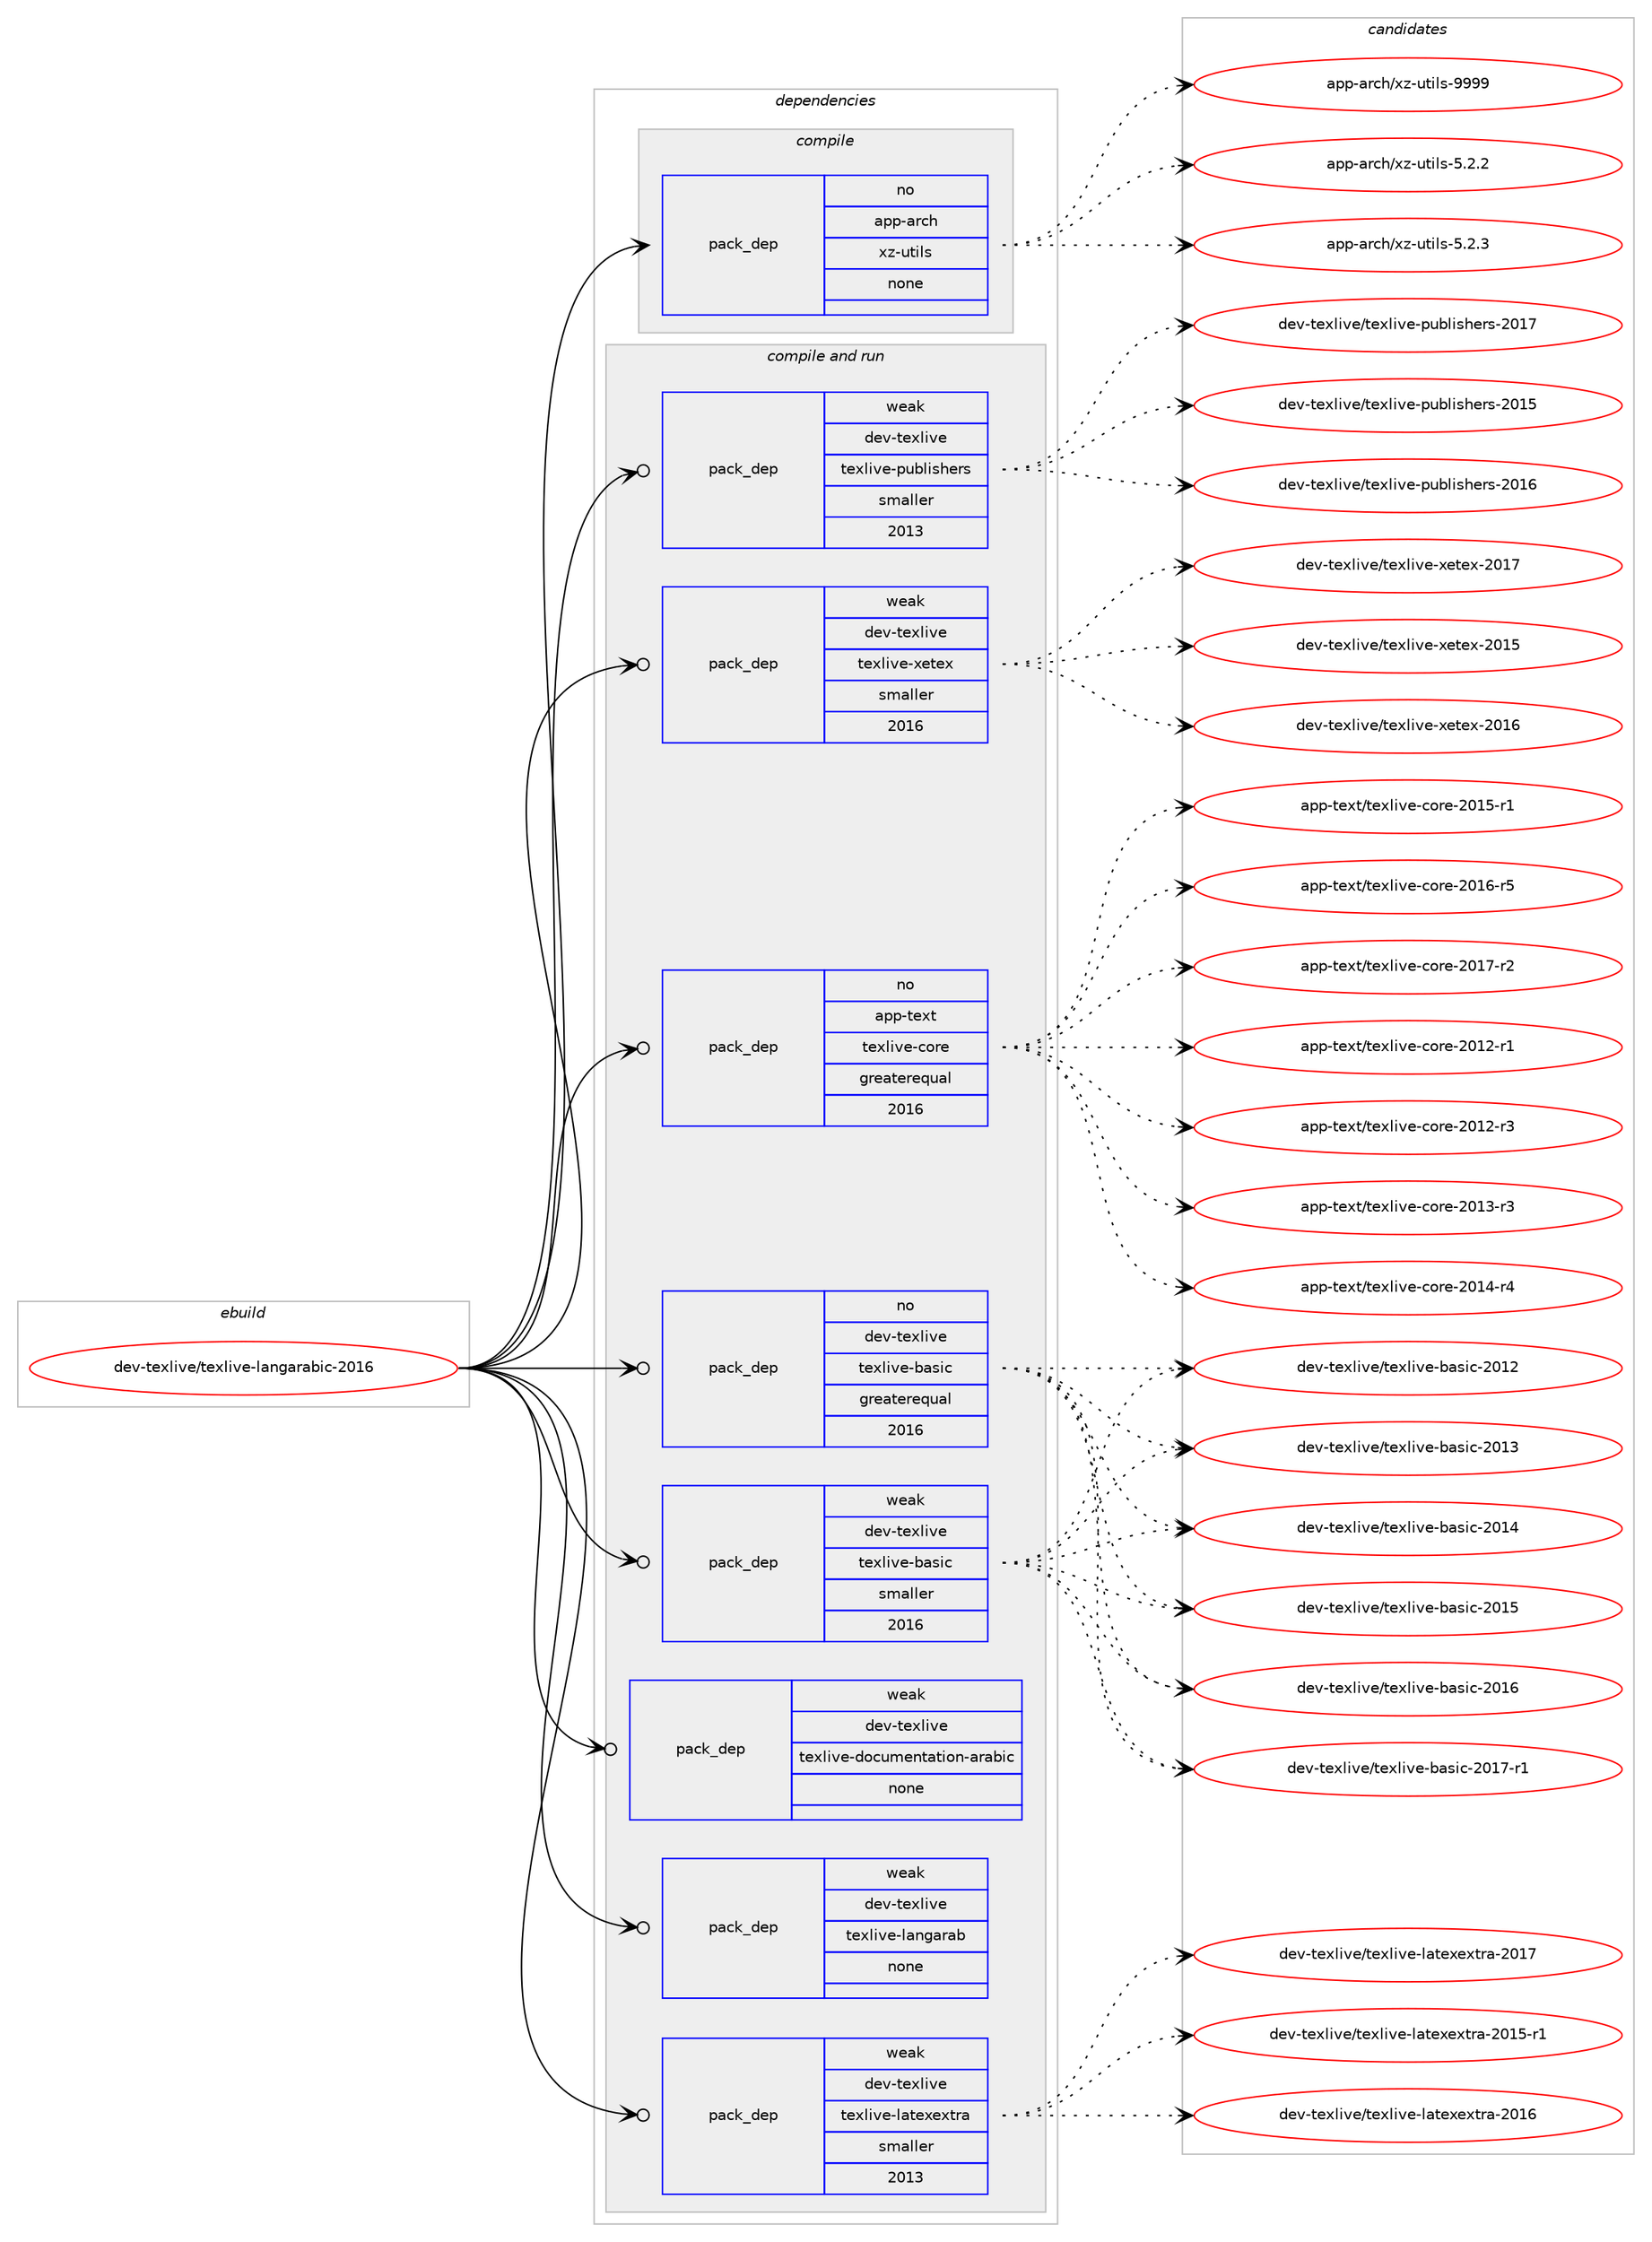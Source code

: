 digraph prolog {

# *************
# Graph options
# *************

newrank=true;
concentrate=true;
compound=true;
graph [rankdir=LR,fontname=Helvetica,fontsize=10,ranksep=1.5];#, ranksep=2.5, nodesep=0.2];
edge  [arrowhead=vee];
node  [fontname=Helvetica,fontsize=10];

# **********
# The ebuild
# **********

subgraph cluster_leftcol {
color=gray;
rank=same;
label=<<i>ebuild</i>>;
id [label="dev-texlive/texlive-langarabic-2016", color=red, width=4, href="../dev-texlive/texlive-langarabic-2016.svg"];
}

# ****************
# The dependencies
# ****************

subgraph cluster_midcol {
color=gray;
label=<<i>dependencies</i>>;
subgraph cluster_compile {
fillcolor="#eeeeee";
style=filled;
label=<<i>compile</i>>;
subgraph pack199137 {
dependency280491 [label=<<TABLE BORDER="0" CELLBORDER="1" CELLSPACING="0" CELLPADDING="4" WIDTH="220"><TR><TD ROWSPAN="6" CELLPADDING="30">pack_dep</TD></TR><TR><TD WIDTH="110">no</TD></TR><TR><TD>app-arch</TD></TR><TR><TD>xz-utils</TD></TR><TR><TD>none</TD></TR><TR><TD></TD></TR></TABLE>>, shape=none, color=blue];
}
id:e -> dependency280491:w [weight=20,style="solid",arrowhead="vee"];
}
subgraph cluster_compileandrun {
fillcolor="#eeeeee";
style=filled;
label=<<i>compile and run</i>>;
subgraph pack199138 {
dependency280492 [label=<<TABLE BORDER="0" CELLBORDER="1" CELLSPACING="0" CELLPADDING="4" WIDTH="220"><TR><TD ROWSPAN="6" CELLPADDING="30">pack_dep</TD></TR><TR><TD WIDTH="110">no</TD></TR><TR><TD>app-text</TD></TR><TR><TD>texlive-core</TD></TR><TR><TD>greaterequal</TD></TR><TR><TD>2016</TD></TR></TABLE>>, shape=none, color=blue];
}
id:e -> dependency280492:w [weight=20,style="solid",arrowhead="odotvee"];
subgraph pack199139 {
dependency280493 [label=<<TABLE BORDER="0" CELLBORDER="1" CELLSPACING="0" CELLPADDING="4" WIDTH="220"><TR><TD ROWSPAN="6" CELLPADDING="30">pack_dep</TD></TR><TR><TD WIDTH="110">no</TD></TR><TR><TD>dev-texlive</TD></TR><TR><TD>texlive-basic</TD></TR><TR><TD>greaterequal</TD></TR><TR><TD>2016</TD></TR></TABLE>>, shape=none, color=blue];
}
id:e -> dependency280493:w [weight=20,style="solid",arrowhead="odotvee"];
subgraph pack199140 {
dependency280494 [label=<<TABLE BORDER="0" CELLBORDER="1" CELLSPACING="0" CELLPADDING="4" WIDTH="220"><TR><TD ROWSPAN="6" CELLPADDING="30">pack_dep</TD></TR><TR><TD WIDTH="110">weak</TD></TR><TR><TD>dev-texlive</TD></TR><TR><TD>texlive-basic</TD></TR><TR><TD>smaller</TD></TR><TR><TD>2016</TD></TR></TABLE>>, shape=none, color=blue];
}
id:e -> dependency280494:w [weight=20,style="solid",arrowhead="odotvee"];
subgraph pack199141 {
dependency280495 [label=<<TABLE BORDER="0" CELLBORDER="1" CELLSPACING="0" CELLPADDING="4" WIDTH="220"><TR><TD ROWSPAN="6" CELLPADDING="30">pack_dep</TD></TR><TR><TD WIDTH="110">weak</TD></TR><TR><TD>dev-texlive</TD></TR><TR><TD>texlive-documentation-arabic</TD></TR><TR><TD>none</TD></TR><TR><TD></TD></TR></TABLE>>, shape=none, color=blue];
}
id:e -> dependency280495:w [weight=20,style="solid",arrowhead="odotvee"];
subgraph pack199142 {
dependency280496 [label=<<TABLE BORDER="0" CELLBORDER="1" CELLSPACING="0" CELLPADDING="4" WIDTH="220"><TR><TD ROWSPAN="6" CELLPADDING="30">pack_dep</TD></TR><TR><TD WIDTH="110">weak</TD></TR><TR><TD>dev-texlive</TD></TR><TR><TD>texlive-langarab</TD></TR><TR><TD>none</TD></TR><TR><TD></TD></TR></TABLE>>, shape=none, color=blue];
}
id:e -> dependency280496:w [weight=20,style="solid",arrowhead="odotvee"];
subgraph pack199143 {
dependency280497 [label=<<TABLE BORDER="0" CELLBORDER="1" CELLSPACING="0" CELLPADDING="4" WIDTH="220"><TR><TD ROWSPAN="6" CELLPADDING="30">pack_dep</TD></TR><TR><TD WIDTH="110">weak</TD></TR><TR><TD>dev-texlive</TD></TR><TR><TD>texlive-latexextra</TD></TR><TR><TD>smaller</TD></TR><TR><TD>2013</TD></TR></TABLE>>, shape=none, color=blue];
}
id:e -> dependency280497:w [weight=20,style="solid",arrowhead="odotvee"];
subgraph pack199144 {
dependency280498 [label=<<TABLE BORDER="0" CELLBORDER="1" CELLSPACING="0" CELLPADDING="4" WIDTH="220"><TR><TD ROWSPAN="6" CELLPADDING="30">pack_dep</TD></TR><TR><TD WIDTH="110">weak</TD></TR><TR><TD>dev-texlive</TD></TR><TR><TD>texlive-publishers</TD></TR><TR><TD>smaller</TD></TR><TR><TD>2013</TD></TR></TABLE>>, shape=none, color=blue];
}
id:e -> dependency280498:w [weight=20,style="solid",arrowhead="odotvee"];
subgraph pack199145 {
dependency280499 [label=<<TABLE BORDER="0" CELLBORDER="1" CELLSPACING="0" CELLPADDING="4" WIDTH="220"><TR><TD ROWSPAN="6" CELLPADDING="30">pack_dep</TD></TR><TR><TD WIDTH="110">weak</TD></TR><TR><TD>dev-texlive</TD></TR><TR><TD>texlive-xetex</TD></TR><TR><TD>smaller</TD></TR><TR><TD>2016</TD></TR></TABLE>>, shape=none, color=blue];
}
id:e -> dependency280499:w [weight=20,style="solid",arrowhead="odotvee"];
}
subgraph cluster_run {
fillcolor="#eeeeee";
style=filled;
label=<<i>run</i>>;
}
}

# **************
# The candidates
# **************

subgraph cluster_choices {
rank=same;
color=gray;
label=<<i>candidates</i>>;

subgraph choice199137 {
color=black;
nodesep=1;
choice971121124597114991044712012245117116105108115455346504650 [label="app-arch/xz-utils-5.2.2", color=red, width=4,href="../app-arch/xz-utils-5.2.2.svg"];
choice971121124597114991044712012245117116105108115455346504651 [label="app-arch/xz-utils-5.2.3", color=red, width=4,href="../app-arch/xz-utils-5.2.3.svg"];
choice9711211245971149910447120122451171161051081154557575757 [label="app-arch/xz-utils-9999", color=red, width=4,href="../app-arch/xz-utils-9999.svg"];
dependency280491:e -> choice971121124597114991044712012245117116105108115455346504650:w [style=dotted,weight="100"];
dependency280491:e -> choice971121124597114991044712012245117116105108115455346504651:w [style=dotted,weight="100"];
dependency280491:e -> choice9711211245971149910447120122451171161051081154557575757:w [style=dotted,weight="100"];
}
subgraph choice199138 {
color=black;
nodesep=1;
choice971121124511610112011647116101120108105118101459911111410145504849504511449 [label="app-text/texlive-core-2012-r1", color=red, width=4,href="../app-text/texlive-core-2012-r1.svg"];
choice971121124511610112011647116101120108105118101459911111410145504849504511451 [label="app-text/texlive-core-2012-r3", color=red, width=4,href="../app-text/texlive-core-2012-r3.svg"];
choice971121124511610112011647116101120108105118101459911111410145504849514511451 [label="app-text/texlive-core-2013-r3", color=red, width=4,href="../app-text/texlive-core-2013-r3.svg"];
choice971121124511610112011647116101120108105118101459911111410145504849524511452 [label="app-text/texlive-core-2014-r4", color=red, width=4,href="../app-text/texlive-core-2014-r4.svg"];
choice971121124511610112011647116101120108105118101459911111410145504849534511449 [label="app-text/texlive-core-2015-r1", color=red, width=4,href="../app-text/texlive-core-2015-r1.svg"];
choice971121124511610112011647116101120108105118101459911111410145504849544511453 [label="app-text/texlive-core-2016-r5", color=red, width=4,href="../app-text/texlive-core-2016-r5.svg"];
choice971121124511610112011647116101120108105118101459911111410145504849554511450 [label="app-text/texlive-core-2017-r2", color=red, width=4,href="../app-text/texlive-core-2017-r2.svg"];
dependency280492:e -> choice971121124511610112011647116101120108105118101459911111410145504849504511449:w [style=dotted,weight="100"];
dependency280492:e -> choice971121124511610112011647116101120108105118101459911111410145504849504511451:w [style=dotted,weight="100"];
dependency280492:e -> choice971121124511610112011647116101120108105118101459911111410145504849514511451:w [style=dotted,weight="100"];
dependency280492:e -> choice971121124511610112011647116101120108105118101459911111410145504849524511452:w [style=dotted,weight="100"];
dependency280492:e -> choice971121124511610112011647116101120108105118101459911111410145504849534511449:w [style=dotted,weight="100"];
dependency280492:e -> choice971121124511610112011647116101120108105118101459911111410145504849544511453:w [style=dotted,weight="100"];
dependency280492:e -> choice971121124511610112011647116101120108105118101459911111410145504849554511450:w [style=dotted,weight="100"];
}
subgraph choice199139 {
color=black;
nodesep=1;
choice1001011184511610112010810511810147116101120108105118101459897115105994550484950 [label="dev-texlive/texlive-basic-2012", color=red, width=4,href="../dev-texlive/texlive-basic-2012.svg"];
choice1001011184511610112010810511810147116101120108105118101459897115105994550484951 [label="dev-texlive/texlive-basic-2013", color=red, width=4,href="../dev-texlive/texlive-basic-2013.svg"];
choice1001011184511610112010810511810147116101120108105118101459897115105994550484952 [label="dev-texlive/texlive-basic-2014", color=red, width=4,href="../dev-texlive/texlive-basic-2014.svg"];
choice1001011184511610112010810511810147116101120108105118101459897115105994550484953 [label="dev-texlive/texlive-basic-2015", color=red, width=4,href="../dev-texlive/texlive-basic-2015.svg"];
choice1001011184511610112010810511810147116101120108105118101459897115105994550484954 [label="dev-texlive/texlive-basic-2016", color=red, width=4,href="../dev-texlive/texlive-basic-2016.svg"];
choice10010111845116101120108105118101471161011201081051181014598971151059945504849554511449 [label="dev-texlive/texlive-basic-2017-r1", color=red, width=4,href="../dev-texlive/texlive-basic-2017-r1.svg"];
dependency280493:e -> choice1001011184511610112010810511810147116101120108105118101459897115105994550484950:w [style=dotted,weight="100"];
dependency280493:e -> choice1001011184511610112010810511810147116101120108105118101459897115105994550484951:w [style=dotted,weight="100"];
dependency280493:e -> choice1001011184511610112010810511810147116101120108105118101459897115105994550484952:w [style=dotted,weight="100"];
dependency280493:e -> choice1001011184511610112010810511810147116101120108105118101459897115105994550484953:w [style=dotted,weight="100"];
dependency280493:e -> choice1001011184511610112010810511810147116101120108105118101459897115105994550484954:w [style=dotted,weight="100"];
dependency280493:e -> choice10010111845116101120108105118101471161011201081051181014598971151059945504849554511449:w [style=dotted,weight="100"];
}
subgraph choice199140 {
color=black;
nodesep=1;
choice1001011184511610112010810511810147116101120108105118101459897115105994550484950 [label="dev-texlive/texlive-basic-2012", color=red, width=4,href="../dev-texlive/texlive-basic-2012.svg"];
choice1001011184511610112010810511810147116101120108105118101459897115105994550484951 [label="dev-texlive/texlive-basic-2013", color=red, width=4,href="../dev-texlive/texlive-basic-2013.svg"];
choice1001011184511610112010810511810147116101120108105118101459897115105994550484952 [label="dev-texlive/texlive-basic-2014", color=red, width=4,href="../dev-texlive/texlive-basic-2014.svg"];
choice1001011184511610112010810511810147116101120108105118101459897115105994550484953 [label="dev-texlive/texlive-basic-2015", color=red, width=4,href="../dev-texlive/texlive-basic-2015.svg"];
choice1001011184511610112010810511810147116101120108105118101459897115105994550484954 [label="dev-texlive/texlive-basic-2016", color=red, width=4,href="../dev-texlive/texlive-basic-2016.svg"];
choice10010111845116101120108105118101471161011201081051181014598971151059945504849554511449 [label="dev-texlive/texlive-basic-2017-r1", color=red, width=4,href="../dev-texlive/texlive-basic-2017-r1.svg"];
dependency280494:e -> choice1001011184511610112010810511810147116101120108105118101459897115105994550484950:w [style=dotted,weight="100"];
dependency280494:e -> choice1001011184511610112010810511810147116101120108105118101459897115105994550484951:w [style=dotted,weight="100"];
dependency280494:e -> choice1001011184511610112010810511810147116101120108105118101459897115105994550484952:w [style=dotted,weight="100"];
dependency280494:e -> choice1001011184511610112010810511810147116101120108105118101459897115105994550484953:w [style=dotted,weight="100"];
dependency280494:e -> choice1001011184511610112010810511810147116101120108105118101459897115105994550484954:w [style=dotted,weight="100"];
dependency280494:e -> choice10010111845116101120108105118101471161011201081051181014598971151059945504849554511449:w [style=dotted,weight="100"];
}
subgraph choice199141 {
color=black;
nodesep=1;
}
subgraph choice199142 {
color=black;
nodesep=1;
}
subgraph choice199143 {
color=black;
nodesep=1;
choice100101118451161011201081051181014711610112010810511810145108971161011201011201161149745504849534511449 [label="dev-texlive/texlive-latexextra-2015-r1", color=red, width=4,href="../dev-texlive/texlive-latexextra-2015-r1.svg"];
choice10010111845116101120108105118101471161011201081051181014510897116101120101120116114974550484954 [label="dev-texlive/texlive-latexextra-2016", color=red, width=4,href="../dev-texlive/texlive-latexextra-2016.svg"];
choice10010111845116101120108105118101471161011201081051181014510897116101120101120116114974550484955 [label="dev-texlive/texlive-latexextra-2017", color=red, width=4,href="../dev-texlive/texlive-latexextra-2017.svg"];
dependency280497:e -> choice100101118451161011201081051181014711610112010810511810145108971161011201011201161149745504849534511449:w [style=dotted,weight="100"];
dependency280497:e -> choice10010111845116101120108105118101471161011201081051181014510897116101120101120116114974550484954:w [style=dotted,weight="100"];
dependency280497:e -> choice10010111845116101120108105118101471161011201081051181014510897116101120101120116114974550484955:w [style=dotted,weight="100"];
}
subgraph choice199144 {
color=black;
nodesep=1;
choice100101118451161011201081051181014711610112010810511810145112117981081051151041011141154550484953 [label="dev-texlive/texlive-publishers-2015", color=red, width=4,href="../dev-texlive/texlive-publishers-2015.svg"];
choice100101118451161011201081051181014711610112010810511810145112117981081051151041011141154550484954 [label="dev-texlive/texlive-publishers-2016", color=red, width=4,href="../dev-texlive/texlive-publishers-2016.svg"];
choice100101118451161011201081051181014711610112010810511810145112117981081051151041011141154550484955 [label="dev-texlive/texlive-publishers-2017", color=red, width=4,href="../dev-texlive/texlive-publishers-2017.svg"];
dependency280498:e -> choice100101118451161011201081051181014711610112010810511810145112117981081051151041011141154550484953:w [style=dotted,weight="100"];
dependency280498:e -> choice100101118451161011201081051181014711610112010810511810145112117981081051151041011141154550484954:w [style=dotted,weight="100"];
dependency280498:e -> choice100101118451161011201081051181014711610112010810511810145112117981081051151041011141154550484955:w [style=dotted,weight="100"];
}
subgraph choice199145 {
color=black;
nodesep=1;
choice1001011184511610112010810511810147116101120108105118101451201011161011204550484953 [label="dev-texlive/texlive-xetex-2015", color=red, width=4,href="../dev-texlive/texlive-xetex-2015.svg"];
choice1001011184511610112010810511810147116101120108105118101451201011161011204550484954 [label="dev-texlive/texlive-xetex-2016", color=red, width=4,href="../dev-texlive/texlive-xetex-2016.svg"];
choice1001011184511610112010810511810147116101120108105118101451201011161011204550484955 [label="dev-texlive/texlive-xetex-2017", color=red, width=4,href="../dev-texlive/texlive-xetex-2017.svg"];
dependency280499:e -> choice1001011184511610112010810511810147116101120108105118101451201011161011204550484953:w [style=dotted,weight="100"];
dependency280499:e -> choice1001011184511610112010810511810147116101120108105118101451201011161011204550484954:w [style=dotted,weight="100"];
dependency280499:e -> choice1001011184511610112010810511810147116101120108105118101451201011161011204550484955:w [style=dotted,weight="100"];
}
}

}
